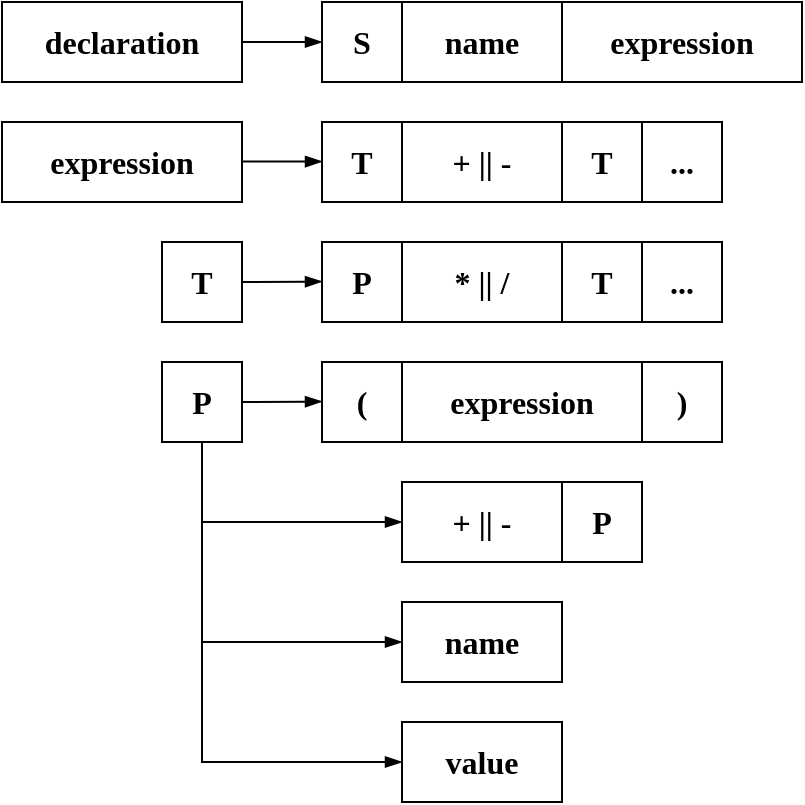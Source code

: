 <mxfile version="24.2.0" type="device">
  <diagram name="Страница — 1" id="JBa19iTgctlExD0mNZhR">
    <mxGraphModel dx="989" dy="538" grid="0" gridSize="10" guides="0" tooltips="1" connect="1" arrows="1" fold="1" page="0" pageScale="1" pageWidth="827" pageHeight="1169" math="0" shadow="0">
      <root>
        <mxCell id="0" />
        <mxCell id="1" parent="0" />
        <mxCell id="sZ1UL-uAXcp5X_IFKR_6-27" value="&lt;font size=&quot;1&quot; face=&quot;Verdana&quot;&gt;&lt;b style=&quot;font-size: 16px;&quot;&gt;declaration&lt;/b&gt;&lt;/font&gt;" style="text;html=1;align=center;verticalAlign=middle;whiteSpace=wrap;rounded=0;strokeColor=default;" parent="1" vertex="1">
          <mxGeometry x="200" y="180" width="120" height="40" as="geometry" />
        </mxCell>
        <mxCell id="sZ1UL-uAXcp5X_IFKR_6-28" value="&lt;font size=&quot;1&quot; face=&quot;Verdana&quot;&gt;&lt;b style=&quot;font-size: 16px;&quot;&gt;expression&lt;/b&gt;&lt;/font&gt;" style="text;html=1;align=center;verticalAlign=middle;whiteSpace=wrap;rounded=0;strokeColor=default;" parent="1" vertex="1">
          <mxGeometry x="200" y="240" width="120" height="40" as="geometry" />
        </mxCell>
        <mxCell id="sZ1UL-uAXcp5X_IFKR_6-29" value="&lt;font size=&quot;1&quot; face=&quot;Verdana&quot;&gt;&lt;b style=&quot;font-size: 16px;&quot;&gt;S&lt;/b&gt;&lt;/font&gt;" style="text;html=1;align=center;verticalAlign=middle;whiteSpace=wrap;rounded=0;strokeColor=default;" parent="1" vertex="1">
          <mxGeometry x="360" y="180" width="40" height="40" as="geometry" />
        </mxCell>
        <mxCell id="sZ1UL-uAXcp5X_IFKR_6-30" value="&lt;font size=&quot;1&quot; face=&quot;Verdana&quot;&gt;&lt;b style=&quot;font-size: 16px;&quot;&gt;name&lt;/b&gt;&lt;/font&gt;" style="text;html=1;align=center;verticalAlign=middle;whiteSpace=wrap;rounded=0;strokeColor=default;" parent="1" vertex="1">
          <mxGeometry x="400" y="180" width="80" height="40" as="geometry" />
        </mxCell>
        <mxCell id="sZ1UL-uAXcp5X_IFKR_6-31" value="&lt;font size=&quot;1&quot; face=&quot;Verdana&quot;&gt;&lt;b style=&quot;font-size: 16px;&quot;&gt;expression&lt;/b&gt;&lt;/font&gt;" style="text;html=1;align=center;verticalAlign=middle;whiteSpace=wrap;rounded=0;strokeColor=default;" parent="1" vertex="1">
          <mxGeometry x="480" y="180" width="120" height="40" as="geometry" />
        </mxCell>
        <mxCell id="sZ1UL-uAXcp5X_IFKR_6-32" value="&lt;font size=&quot;1&quot; face=&quot;Verdana&quot;&gt;&lt;b style=&quot;font-size: 16px;&quot;&gt;T&lt;/b&gt;&lt;/font&gt;" style="text;html=1;align=center;verticalAlign=middle;whiteSpace=wrap;rounded=0;strokeColor=default;" parent="1" vertex="1">
          <mxGeometry x="360" y="240" width="40" height="40" as="geometry" />
        </mxCell>
        <mxCell id="sZ1UL-uAXcp5X_IFKR_6-33" value="&lt;font size=&quot;1&quot; face=&quot;Verdana&quot;&gt;&lt;b style=&quot;font-size: 16px;&quot;&gt;T&lt;/b&gt;&lt;/font&gt;" style="text;html=1;align=center;verticalAlign=middle;whiteSpace=wrap;rounded=0;strokeColor=default;" parent="1" vertex="1">
          <mxGeometry x="480" y="240" width="40" height="40" as="geometry" />
        </mxCell>
        <mxCell id="sZ1UL-uAXcp5X_IFKR_6-34" value="&lt;font face=&quot;Verdana&quot;&gt;&lt;span style=&quot;font-size: 16px;&quot;&gt;&lt;b&gt;+ || -&lt;/b&gt;&lt;/span&gt;&lt;/font&gt;" style="text;html=1;align=center;verticalAlign=middle;whiteSpace=wrap;rounded=0;strokeColor=default;" parent="1" vertex="1">
          <mxGeometry x="400" y="240" width="80" height="40" as="geometry" />
        </mxCell>
        <mxCell id="sZ1UL-uAXcp5X_IFKR_6-38" value="&lt;font face=&quot;Verdana&quot;&gt;&lt;span style=&quot;font-size: 16px;&quot;&gt;&lt;b&gt;...&lt;/b&gt;&lt;/span&gt;&lt;/font&gt;" style="text;html=1;align=center;verticalAlign=middle;whiteSpace=wrap;rounded=0;strokeColor=default;" parent="1" vertex="1">
          <mxGeometry x="520" y="240" width="40" height="40" as="geometry" />
        </mxCell>
        <mxCell id="sZ1UL-uAXcp5X_IFKR_6-40" value="&lt;font size=&quot;1&quot; face=&quot;Verdana&quot;&gt;&lt;b style=&quot;font-size: 16px;&quot;&gt;T&lt;/b&gt;&lt;/font&gt;" style="text;html=1;align=center;verticalAlign=middle;whiteSpace=wrap;rounded=0;strokeColor=default;" parent="1" vertex="1">
          <mxGeometry x="480" y="300" width="40" height="40" as="geometry" />
        </mxCell>
        <mxCell id="sZ1UL-uAXcp5X_IFKR_6-41" value="&lt;font face=&quot;Verdana&quot;&gt;&lt;span style=&quot;font-size: 16px;&quot;&gt;&lt;b&gt;P&lt;/b&gt;&lt;/span&gt;&lt;/font&gt;" style="text;html=1;align=center;verticalAlign=middle;whiteSpace=wrap;rounded=0;strokeColor=default;" parent="1" vertex="1">
          <mxGeometry x="360" y="300" width="40" height="40" as="geometry" />
        </mxCell>
        <mxCell id="sZ1UL-uAXcp5X_IFKR_6-42" value="&lt;font face=&quot;Verdana&quot;&gt;&lt;span style=&quot;font-size: 16px;&quot;&gt;&lt;b&gt;* || /&lt;/b&gt;&lt;/span&gt;&lt;/font&gt;" style="text;html=1;align=center;verticalAlign=middle;whiteSpace=wrap;rounded=0;strokeColor=default;" parent="1" vertex="1">
          <mxGeometry x="400" y="300" width="80" height="40" as="geometry" />
        </mxCell>
        <mxCell id="sZ1UL-uAXcp5X_IFKR_6-47" value="&lt;font face=&quot;Verdana&quot;&gt;&lt;span style=&quot;font-size: 16px;&quot;&gt;&lt;b&gt;...&lt;/b&gt;&lt;/span&gt;&lt;/font&gt;" style="text;html=1;align=center;verticalAlign=middle;whiteSpace=wrap;rounded=0;strokeColor=default;" parent="1" vertex="1">
          <mxGeometry x="520" y="300" width="40" height="40" as="geometry" />
        </mxCell>
        <mxCell id="sZ1UL-uAXcp5X_IFKR_6-49" value="&lt;font size=&quot;1&quot; face=&quot;Verdana&quot;&gt;&lt;b style=&quot;font-size: 16px;&quot;&gt;T&lt;/b&gt;&lt;/font&gt;" style="text;html=1;align=center;verticalAlign=middle;whiteSpace=wrap;rounded=0;strokeColor=default;" parent="1" vertex="1">
          <mxGeometry x="280" y="300" width="40" height="40" as="geometry" />
        </mxCell>
        <mxCell id="sZ1UL-uAXcp5X_IFKR_6-50" value="&lt;font face=&quot;Verdana&quot;&gt;&lt;span style=&quot;font-size: 16px;&quot;&gt;&lt;b&gt;P&lt;/b&gt;&lt;/span&gt;&lt;/font&gt;" style="text;html=1;align=center;verticalAlign=middle;whiteSpace=wrap;rounded=0;strokeColor=default;" parent="1" vertex="1">
          <mxGeometry x="280" y="360" width="40" height="40" as="geometry" />
        </mxCell>
        <mxCell id="sZ1UL-uAXcp5X_IFKR_6-51" value="&lt;font face=&quot;Verdana&quot;&gt;&lt;span style=&quot;font-size: 16px;&quot;&gt;&lt;b&gt;(&lt;/b&gt;&lt;/span&gt;&lt;/font&gt;" style="text;html=1;align=center;verticalAlign=middle;whiteSpace=wrap;rounded=0;strokeColor=default;" parent="1" vertex="1">
          <mxGeometry x="360" y="360" width="40" height="40" as="geometry" />
        </mxCell>
        <mxCell id="sZ1UL-uAXcp5X_IFKR_6-52" value="&lt;font size=&quot;1&quot; face=&quot;Verdana&quot;&gt;&lt;b style=&quot;font-size: 16px;&quot;&gt;expression&lt;/b&gt;&lt;/font&gt;" style="text;html=1;align=center;verticalAlign=middle;whiteSpace=wrap;rounded=0;strokeColor=default;" parent="1" vertex="1">
          <mxGeometry x="400" y="360" width="120" height="40" as="geometry" />
        </mxCell>
        <mxCell id="sZ1UL-uAXcp5X_IFKR_6-53" value="&lt;font face=&quot;Verdana&quot;&gt;&lt;span style=&quot;font-size: 16px;&quot;&gt;&lt;b&gt;)&lt;/b&gt;&lt;/span&gt;&lt;/font&gt;" style="text;html=1;align=center;verticalAlign=middle;whiteSpace=wrap;rounded=0;strokeColor=default;" parent="1" vertex="1">
          <mxGeometry x="520" y="360" width="40" height="40" as="geometry" />
        </mxCell>
        <mxCell id="sZ1UL-uAXcp5X_IFKR_6-54" value="&lt;font face=&quot;Verdana&quot;&gt;&lt;span style=&quot;font-size: 16px;&quot;&gt;&lt;b&gt;+ || -&lt;/b&gt;&lt;/span&gt;&lt;/font&gt;" style="text;html=1;align=center;verticalAlign=middle;whiteSpace=wrap;rounded=0;strokeColor=default;" parent="1" vertex="1">
          <mxGeometry x="400" y="420" width="80" height="40" as="geometry" />
        </mxCell>
        <mxCell id="sZ1UL-uAXcp5X_IFKR_6-56" value="&lt;font face=&quot;Verdana&quot;&gt;&lt;span style=&quot;font-size: 16px;&quot;&gt;&lt;b&gt;P&lt;/b&gt;&lt;/span&gt;&lt;/font&gt;" style="text;html=1;align=center;verticalAlign=middle;whiteSpace=wrap;rounded=0;strokeColor=default;" parent="1" vertex="1">
          <mxGeometry x="480" y="420" width="40" height="40" as="geometry" />
        </mxCell>
        <mxCell id="sZ1UL-uAXcp5X_IFKR_6-58" value="&lt;font size=&quot;1&quot; face=&quot;Verdana&quot;&gt;&lt;b style=&quot;font-size: 16px;&quot;&gt;name&lt;/b&gt;&lt;/font&gt;" style="text;html=1;align=center;verticalAlign=middle;whiteSpace=wrap;rounded=0;strokeColor=default;" parent="1" vertex="1">
          <mxGeometry x="400" y="480" width="80" height="40" as="geometry" />
        </mxCell>
        <mxCell id="sZ1UL-uAXcp5X_IFKR_6-59" value="&lt;font size=&quot;1&quot; face=&quot;Verdana&quot;&gt;&lt;b style=&quot;font-size: 16px;&quot;&gt;value&lt;/b&gt;&lt;/font&gt;" style="text;html=1;align=center;verticalAlign=middle;whiteSpace=wrap;rounded=0;strokeColor=default;" parent="1" vertex="1">
          <mxGeometry x="400" y="540" width="80" height="40" as="geometry" />
        </mxCell>
        <mxCell id="sZ1UL-uAXcp5X_IFKR_6-62" value="" style="endArrow=blockThin;html=1;rounded=0;exitX=1;exitY=0.5;exitDx=0;exitDy=0;entryX=0;entryY=0.5;entryDx=0;entryDy=0;endFill=1;" parent="1" source="sZ1UL-uAXcp5X_IFKR_6-27" target="sZ1UL-uAXcp5X_IFKR_6-29" edge="1">
          <mxGeometry width="50" height="50" relative="1" as="geometry">
            <mxPoint x="360" y="190" as="sourcePoint" />
            <mxPoint x="410" y="140" as="targetPoint" />
          </mxGeometry>
        </mxCell>
        <mxCell id="sZ1UL-uAXcp5X_IFKR_6-63" value="" style="endArrow=blockThin;html=1;rounded=0;exitX=1;exitY=0.5;exitDx=0;exitDy=0;entryX=0;entryY=0.5;entryDx=0;entryDy=0;endFill=1;" parent="1" edge="1">
          <mxGeometry width="50" height="50" relative="1" as="geometry">
            <mxPoint x="320" y="259.8" as="sourcePoint" />
            <mxPoint x="360" y="259.8" as="targetPoint" />
          </mxGeometry>
        </mxCell>
        <mxCell id="sZ1UL-uAXcp5X_IFKR_6-64" value="" style="endArrow=blockThin;html=1;rounded=0;exitX=1;exitY=0.5;exitDx=0;exitDy=0;entryX=0;entryY=0.5;entryDx=0;entryDy=0;endFill=1;" parent="1" edge="1" source="sZ1UL-uAXcp5X_IFKR_6-49">
          <mxGeometry width="50" height="50" relative="1" as="geometry">
            <mxPoint x="320" y="319.8" as="sourcePoint" />
            <mxPoint x="360" y="319.8" as="targetPoint" />
          </mxGeometry>
        </mxCell>
        <mxCell id="sZ1UL-uAXcp5X_IFKR_6-65" value="" style="endArrow=blockThin;html=1;rounded=0;exitX=1;exitY=0.5;exitDx=0;exitDy=0;entryX=0;entryY=0.5;entryDx=0;entryDy=0;endFill=1;" parent="1" edge="1" source="sZ1UL-uAXcp5X_IFKR_6-50">
          <mxGeometry width="50" height="50" relative="1" as="geometry">
            <mxPoint x="320" y="379.8" as="sourcePoint" />
            <mxPoint x="360" y="379.8" as="targetPoint" />
          </mxGeometry>
        </mxCell>
        <mxCell id="sZ1UL-uAXcp5X_IFKR_6-68" value="" style="endArrow=blockThin;html=1;rounded=0;entryX=0;entryY=0.5;entryDx=0;entryDy=0;endFill=1;exitX=0.5;exitY=1;exitDx=0;exitDy=0;" parent="1" edge="1" target="sZ1UL-uAXcp5X_IFKR_6-54" source="sZ1UL-uAXcp5X_IFKR_6-50">
          <mxGeometry width="50" height="50" relative="1" as="geometry">
            <mxPoint x="340" y="380" as="sourcePoint" />
            <mxPoint x="360" y="440" as="targetPoint" />
            <Array as="points">
              <mxPoint x="300" y="440" />
            </Array>
          </mxGeometry>
        </mxCell>
        <mxCell id="sZ1UL-uAXcp5X_IFKR_6-70" value="" style="endArrow=blockThin;html=1;rounded=0;entryX=0;entryY=0.5;entryDx=0;entryDy=0;endFill=1;" parent="1" edge="1" target="sZ1UL-uAXcp5X_IFKR_6-58">
          <mxGeometry width="50" height="50" relative="1" as="geometry">
            <mxPoint x="300" y="440" as="sourcePoint" />
            <mxPoint x="360" y="500" as="targetPoint" />
            <Array as="points">
              <mxPoint x="300" y="500" />
            </Array>
          </mxGeometry>
        </mxCell>
        <mxCell id="sZ1UL-uAXcp5X_IFKR_6-71" value="" style="endArrow=blockThin;html=1;rounded=0;entryX=0;entryY=0.5;entryDx=0;entryDy=0;endFill=1;" parent="1" edge="1" target="sZ1UL-uAXcp5X_IFKR_6-59">
          <mxGeometry width="50" height="50" relative="1" as="geometry">
            <mxPoint x="300" y="500" as="sourcePoint" />
            <mxPoint x="360" y="560" as="targetPoint" />
            <Array as="points">
              <mxPoint x="300" y="560" />
            </Array>
          </mxGeometry>
        </mxCell>
      </root>
    </mxGraphModel>
  </diagram>
</mxfile>
